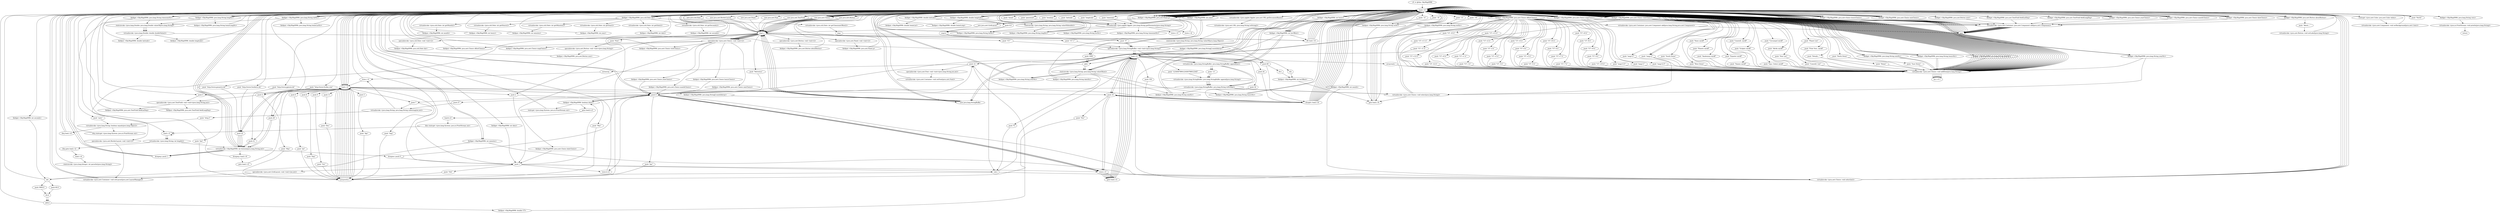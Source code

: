 digraph "" {
    "r0 := @this: SkyMap0996"
    "load.r r0"
    "r0 := @this: SkyMap0996"->"load.r r0";
    "new java.awt.Font"
    "load.r r0"->"new java.awt.Font";
    "dup1.r"
    "new java.awt.Font"->"dup1.r";
    "push \"Helvetica\""
    "dup1.r"->"push \"Helvetica\"";
    "push 0"
    "push \"Helvetica\""->"push 0";
    "push 12"
    "push 0"->"push 12";
    "specialinvoke <java.awt.Font: void <init>(java.lang.String,int,int)>"
    "push 12"->"specialinvoke <java.awt.Font: void <init>(java.lang.String,int,int)>";
    "virtualinvoke <java.awt.Container: void setFont(java.awt.Font)>"
    "specialinvoke <java.awt.Font: void <init>(java.lang.String,int,int)>"->"virtualinvoke <java.awt.Container: void setFont(java.awt.Font)>";
    "virtualinvoke <java.awt.Container: void setFont(java.awt.Font)>"->"load.r r0";
    "load.r r0"->"load.r r0";
    "push \"location\""
    "load.r r0"->"push \"location\"";
    "virtualinvoke <java.applet.Applet: java.lang.String getParameter(java.lang.String)>"
    "push \"location\""->"virtualinvoke <java.applet.Applet: java.lang.String getParameter(java.lang.String)>";
    "fieldput <SkyMap0996: java.lang.String locStr>"
    "virtualinvoke <java.applet.Applet: java.lang.String getParameter(java.lang.String)>"->"fieldput <SkyMap0996: java.lang.String locStr>";
    "fieldput <SkyMap0996: java.lang.String locStr>"->"load.r r0";
    "load.r r0"->"load.r r0";
    "push \"latitude\""
    "load.r r0"->"push \"latitude\"";
    "push \"latitude\""->"virtualinvoke <java.applet.Applet: java.lang.String getParameter(java.lang.String)>";
    "fieldput <SkyMap0996: java.lang.String latStr>"
    "virtualinvoke <java.applet.Applet: java.lang.String getParameter(java.lang.String)>"->"fieldput <SkyMap0996: java.lang.String latStr>";
    "fieldput <SkyMap0996: java.lang.String latStr>"->"load.r r0";
    "load.r r0"->"load.r r0";
    "fieldget <SkyMap0996: java.lang.String latStr>"
    "load.r r0"->"fieldget <SkyMap0996: java.lang.String latStr>";
    "fieldput <SkyMap0996: java.lang.String homeLatStr>"
    "fieldget <SkyMap0996: java.lang.String latStr>"->"fieldput <SkyMap0996: java.lang.String homeLatStr>";
    "fieldput <SkyMap0996: java.lang.String homeLatStr>"->"load.r r0";
    "load.r r0"->"load.r r0";
    "push \"longitude\""
    "load.r r0"->"push \"longitude\"";
    "push \"longitude\""->"virtualinvoke <java.applet.Applet: java.lang.String getParameter(java.lang.String)>";
    "fieldput <SkyMap0996: java.lang.String longStr>"
    "virtualinvoke <java.applet.Applet: java.lang.String getParameter(java.lang.String)>"->"fieldput <SkyMap0996: java.lang.String longStr>";
    "fieldput <SkyMap0996: java.lang.String longStr>"->"load.r r0";
    "load.r r0"->"load.r r0";
    "fieldget <SkyMap0996: java.lang.String longStr>"
    "load.r r0"->"fieldget <SkyMap0996: java.lang.String longStr>";
    "fieldput <SkyMap0996: java.lang.String homeLongStr>"
    "fieldget <SkyMap0996: java.lang.String longStr>"->"fieldput <SkyMap0996: java.lang.String homeLongStr>";
    "fieldput <SkyMap0996: java.lang.String homeLongStr>"->"load.r r0";
    "load.r r0"->"load.r r0";
    "push \"timezone\""
    "load.r r0"->"push \"timezone\"";
    "push \"timezone\""->"virtualinvoke <java.applet.Applet: java.lang.String getParameter(java.lang.String)>";
    "fieldput <SkyMap0996: java.lang.String timezoneStr>"
    "virtualinvoke <java.applet.Applet: java.lang.String getParameter(java.lang.String)>"->"fieldput <SkyMap0996: java.lang.String timezoneStr>";
    "fieldput <SkyMap0996: java.lang.String timezoneStr>"->"load.r r0";
    "load.r r0"->"load.r r0";
    "load.r r0"->"fieldget <SkyMap0996: java.lang.String latStr>";
    "staticinvoke <java.lang.Double: java.lang.Double valueOf(java.lang.String)>"
    "fieldget <SkyMap0996: java.lang.String latStr>"->"staticinvoke <java.lang.Double: java.lang.Double valueOf(java.lang.String)>";
    "virtualinvoke <java.lang.Double: double doubleValue()>"
    "staticinvoke <java.lang.Double: java.lang.Double valueOf(java.lang.String)>"->"virtualinvoke <java.lang.Double: double doubleValue()>";
    "fieldput <SkyMap0996: double latitude>"
    "virtualinvoke <java.lang.Double: double doubleValue()>"->"fieldput <SkyMap0996: double latitude>";
    "fieldput <SkyMap0996: double latitude>"->"load.r r0";
    "load.r r0"->"load.r r0";
    "fieldget <SkyMap0996: double latitude>"
    "load.r r0"->"fieldget <SkyMap0996: double latitude>";
    "fieldput <SkyMap0996: double homeLat>"
    "fieldget <SkyMap0996: double latitude>"->"fieldput <SkyMap0996: double homeLat>";
    "fieldput <SkyMap0996: double homeLat>"->"load.r r0";
    "load.r r0"->"fieldget <SkyMap0996: double latitude>";
    "push 0.0"
    "fieldget <SkyMap0996: double latitude>"->"push 0.0";
    "cmpl.d"
    "push 0.0"->"cmpl.d";
    "iflt load.r r0"
    "cmpl.d"->"iflt load.r r0";
    "iflt load.r r0"->"load.r r0";
    "push \" N\""
    "load.r r0"->"push \" N\"";
    "fieldput <SkyMap0996: java.lang.String nsStr>"
    "push \" N\""->"fieldput <SkyMap0996: java.lang.String nsStr>";
    "goto load.r r0"
    "fieldput <SkyMap0996: java.lang.String nsStr>"->"goto load.r r0";
    "goto load.r r0"->"load.r r0";
    "load.r r0"->"load.r r0";
    "load.r r0"->"fieldget <SkyMap0996: java.lang.String longStr>";
    "fieldget <SkyMap0996: java.lang.String longStr>"->"staticinvoke <java.lang.Double: java.lang.Double valueOf(java.lang.String)>";
    "staticinvoke <java.lang.Double: java.lang.Double valueOf(java.lang.String)>"->"virtualinvoke <java.lang.Double: double doubleValue()>";
    "fieldput <SkyMap0996: double longitude>"
    "virtualinvoke <java.lang.Double: double doubleValue()>"->"fieldput <SkyMap0996: double longitude>";
    "fieldput <SkyMap0996: double longitude>"->"load.r r0";
    "load.r r0"->"load.r r0";
    "fieldget <SkyMap0996: double longitude>"
    "load.r r0"->"fieldget <SkyMap0996: double longitude>";
    "fieldput <SkyMap0996: double homeLong>"
    "fieldget <SkyMap0996: double longitude>"->"fieldput <SkyMap0996: double homeLong>";
    "fieldput <SkyMap0996: double homeLong>"->"load.r r0";
    "load.r r0"->"fieldget <SkyMap0996: double longitude>";
    "fieldget <SkyMap0996: double longitude>"->"push 0.0";
    "push 0.0"->"cmpl.d";
    "cmpl.d"->"iflt load.r r0";
    "iflt load.r r0"->"load.r r0";
    "push \" E\""
    "load.r r0"->"push \" E\"";
    "fieldput <SkyMap0996: java.lang.String ewStr>"
    "push \" E\""->"fieldput <SkyMap0996: java.lang.String ewStr>";
    "fieldput <SkyMap0996: java.lang.String ewStr>"->"goto load.r r0";
    "goto load.r r0"->"load.r r0";
    "new java.util.Date"
    "load.r r0"->"new java.util.Date";
    "new java.util.Date"->"dup1.r";
    "specialinvoke <java.util.Date: void <init>()>"
    "dup1.r"->"specialinvoke <java.util.Date: void <init>()>";
    "fieldput <SkyMap0996: java.util.Date dat>"
    "specialinvoke <java.util.Date: void <init>()>"->"fieldput <SkyMap0996: java.util.Date dat>";
    "fieldput <SkyMap0996: java.util.Date dat>"->"load.r r0";
    "load.r r0"->"load.r r0";
    "fieldget <SkyMap0996: java.util.Date dat>"
    "load.r r0"->"fieldget <SkyMap0996: java.util.Date dat>";
    "virtualinvoke <java.util.Date: int getHours()>"
    "fieldget <SkyMap0996: java.util.Date dat>"->"virtualinvoke <java.util.Date: int getHours()>";
    "fieldput <SkyMap0996: int hours>"
    "virtualinvoke <java.util.Date: int getHours()>"->"fieldput <SkyMap0996: int hours>";
    "fieldput <SkyMap0996: int hours>"->"load.r r0";
    "load.r r0"->"load.r r0";
    "load.r r0"->"fieldget <SkyMap0996: java.util.Date dat>";
    "virtualinvoke <java.util.Date: int getMinutes()>"
    "fieldget <SkyMap0996: java.util.Date dat>"->"virtualinvoke <java.util.Date: int getMinutes()>";
    "fieldput <SkyMap0996: int minutes>"
    "virtualinvoke <java.util.Date: int getMinutes()>"->"fieldput <SkyMap0996: int minutes>";
    "fieldput <SkyMap0996: int minutes>"->"load.r r0";
    "load.r r0"->"load.r r0";
    "load.r r0"->"fieldget <SkyMap0996: java.util.Date dat>";
    "virtualinvoke <java.util.Date: int getDate()>"
    "fieldget <SkyMap0996: java.util.Date dat>"->"virtualinvoke <java.util.Date: int getDate()>";
    "fieldput <SkyMap0996: int date>"
    "virtualinvoke <java.util.Date: int getDate()>"->"fieldput <SkyMap0996: int date>";
    "fieldput <SkyMap0996: int date>"->"load.r r0";
    "load.r r0"->"load.r r0";
    "load.r r0"->"fieldget <SkyMap0996: java.util.Date dat>";
    "virtualinvoke <java.util.Date: int getMonth()>"
    "fieldget <SkyMap0996: java.util.Date dat>"->"virtualinvoke <java.util.Date: int getMonth()>";
    "fieldput <SkyMap0996: int month>"
    "virtualinvoke <java.util.Date: int getMonth()>"->"fieldput <SkyMap0996: int month>";
    "fieldput <SkyMap0996: int month>"->"load.r r0";
    "load.r r0"->"load.r r0";
    "load.r r0"->"fieldget <SkyMap0996: java.util.Date dat>";
    "virtualinvoke <java.util.Date: int getYear()>"
    "fieldget <SkyMap0996: java.util.Date dat>"->"virtualinvoke <java.util.Date: int getYear()>";
    "fieldput <SkyMap0996: int year>"
    "virtualinvoke <java.util.Date: int getYear()>"->"fieldput <SkyMap0996: int year>";
    "fieldput <SkyMap0996: int year>"->"load.r r0";
    "load.r r0"->"load.r r0";
    "load.r r0"->"fieldget <SkyMap0996: java.util.Date dat>";
    "virtualinvoke <java.util.Date: int getSeconds()>"
    "fieldget <SkyMap0996: java.util.Date dat>"->"virtualinvoke <java.util.Date: int getSeconds()>";
    "fieldput <SkyMap0996: int seconds>"
    "virtualinvoke <java.util.Date: int getSeconds()>"->"fieldput <SkyMap0996: int seconds>";
    "fieldput <SkyMap0996: int seconds>"->"load.r r0";
    "fieldget <SkyMap0996: java.lang.String timezoneStr>"
    "load.r r0"->"fieldget <SkyMap0996: java.lang.String timezoneStr>";
    "push \"auto\""
    "fieldget <SkyMap0996: java.lang.String timezoneStr>"->"push \"auto\"";
    "virtualinvoke <java.lang.String: boolean equals(java.lang.Object)>"
    "push \"auto\""->"virtualinvoke <java.lang.String: boolean equals(java.lang.Object)>";
    "ifeq load.r r0"
    "virtualinvoke <java.lang.String: boolean equals(java.lang.Object)>"->"ifeq load.r r0";
    "ifeq load.r r0"->"load.r r0";
    "load.r r0"->"load.r r0";
    "load.r r0"->"fieldget <SkyMap0996: java.util.Date dat>";
    "virtualinvoke <java.util.Date: int getTimezoneOffset()>"
    "fieldget <SkyMap0996: java.util.Date dat>"->"virtualinvoke <java.util.Date: int getTimezoneOffset()>";
    "neg.i"
    "virtualinvoke <java.util.Date: int getTimezoneOffset()>"->"neg.i";
    "push 60"
    "neg.i"->"push 60";
    "div.i"
    "push 60"->"div.i";
    "fieldput <SkyMap0996: int locOffset>"
    "div.i"->"fieldput <SkyMap0996: int locOffset>";
    "fieldput <SkyMap0996: int locOffset>"->"goto load.r r0";
    "goto load.r r0"->"load.r r0";
    "load.r r0"->"load.r r0";
    "fieldget <SkyMap0996: int hours>"
    "load.r r0"->"fieldget <SkyMap0996: int hours>";
    "fieldget <SkyMap0996: int hours>"->"load.r r0";
    "fieldget <SkyMap0996: int locOffset>"
    "load.r r0"->"fieldget <SkyMap0996: int locOffset>";
    "sub.i"
    "fieldget <SkyMap0996: int locOffset>"->"sub.i";
    "i2d"
    "sub.i"->"i2d";
    "i2d"->"load.r r0";
    "fieldget <SkyMap0996: int minutes>"
    "load.r r0"->"fieldget <SkyMap0996: int minutes>";
    "fieldget <SkyMap0996: int minutes>"->"i2d";
    "push 60.0"
    "i2d"->"push 60.0";
    "div.d"
    "push 60.0"->"div.d";
    "add.d"
    "div.d"->"add.d";
    "add.d"->"load.r r0";
    "fieldget <SkyMap0996: int seconds>"
    "load.r r0"->"fieldget <SkyMap0996: int seconds>";
    "fieldget <SkyMap0996: int seconds>"->"i2d";
    "push 3600.0"
    "i2d"->"push 3600.0";
    "push 3600.0"->"div.d";
    "div.d"->"add.d";
    "fieldput <SkyMap0996: double UT>"
    "add.d"->"fieldput <SkyMap0996: double UT>";
    "fieldput <SkyMap0996: double UT>"->"push 12";
    "newarray"
    "push 12"->"newarray";
    "store.r r2"
    "newarray"->"store.r r2";
    "load.r r2"
    "store.r r2"->"load.r r2";
    "load.r r2"->"push 0";
    "push \"Jan\""
    "push 0"->"push \"Jan\"";
    "arraywrite.r"
    "push \"Jan\""->"arraywrite.r";
    "arraywrite.r"->"load.r r2";
    "push 1"
    "load.r r2"->"push 1";
    "push \"Feb\""
    "push 1"->"push \"Feb\"";
    "push \"Feb\""->"arraywrite.r";
    "arraywrite.r"->"load.r r2";
    "push 2"
    "load.r r2"->"push 2";
    "push \"Mar\""
    "push 2"->"push \"Mar\"";
    "push \"Mar\""->"arraywrite.r";
    "arraywrite.r"->"load.r r2";
    "push 3"
    "load.r r2"->"push 3";
    "push \"Apr\""
    "push 3"->"push \"Apr\"";
    "push \"Apr\""->"arraywrite.r";
    "arraywrite.r"->"load.r r2";
    "push 4"
    "load.r r2"->"push 4";
    "push \"May\""
    "push 4"->"push \"May\"";
    "push \"May\""->"arraywrite.r";
    "arraywrite.r"->"load.r r2";
    "push 5"
    "load.r r2"->"push 5";
    "push \"Jun\""
    "push 5"->"push \"Jun\"";
    "push \"Jun\""->"arraywrite.r";
    "arraywrite.r"->"load.r r2";
    "push 6"
    "load.r r2"->"push 6";
    "push \"Jul\""
    "push 6"->"push \"Jul\"";
    "push \"Jul\""->"arraywrite.r";
    "arraywrite.r"->"load.r r2";
    "push 7"
    "load.r r2"->"push 7";
    "push \"Aug\""
    "push 7"->"push \"Aug\"";
    "push \"Aug\""->"arraywrite.r";
    "arraywrite.r"->"load.r r2";
    "push 8"
    "load.r r2"->"push 8";
    "push \"Sep\""
    "push 8"->"push \"Sep\"";
    "push \"Sep\""->"arraywrite.r";
    "arraywrite.r"->"load.r r2";
    "push 9"
    "load.r r2"->"push 9";
    "push \"Oct\""
    "push 9"->"push \"Oct\"";
    "push \"Oct\""->"arraywrite.r";
    "arraywrite.r"->"load.r r2";
    "push 10"
    "load.r r2"->"push 10";
    "push \"Nov\""
    "push 10"->"push \"Nov\"";
    "push \"Nov\""->"arraywrite.r";
    "arraywrite.r"->"load.r r2";
    "push 11"
    "load.r r2"->"push 11";
    "push \"Dec\""
    "push 11"->"push \"Dec\"";
    "push \"Dec\""->"arraywrite.r";
    "arraywrite.r"->"load.r r0";
    "load.r r0"->"load.r r2";
    "fieldput <SkyMap0996: java.lang.String[] monthArray>"
    "load.r r2"->"fieldput <SkyMap0996: java.lang.String[] monthArray>";
    "new java.lang.StringBuffer"
    "fieldput <SkyMap0996: java.lang.String[] monthArray>"->"new java.lang.StringBuffer";
    "new java.lang.StringBuffer"->"dup1.r";
    "dup1.r"->"load.r r0";
    "virtualinvoke <java.applet.Applet: java.net.URL getDocumentBase()>"
    "load.r r0"->"virtualinvoke <java.applet.Applet: java.net.URL getDocumentBase()>";
    "virtualinvoke <java.net.URL: java.lang.String toString()>"
    "virtualinvoke <java.applet.Applet: java.net.URL getDocumentBase()>"->"virtualinvoke <java.net.URL: java.lang.String toString()>";
    "staticinvoke <java.lang.String: java.lang.String valueOf(java.lang.Object)>"
    "virtualinvoke <java.net.URL: java.lang.String toString()>"->"staticinvoke <java.lang.String: java.lang.String valueOf(java.lang.Object)>";
    "specialinvoke <java.lang.StringBuffer: void <init>(java.lang.String)>"
    "staticinvoke <java.lang.String: java.lang.String valueOf(java.lang.Object)>"->"specialinvoke <java.lang.StringBuffer: void <init>(java.lang.String)>";
    "push \"1234567890123456789012345\""
    "specialinvoke <java.lang.StringBuffer: void <init>(java.lang.String)>"->"push \"1234567890123456789012345\"";
    "virtualinvoke <java.lang.StringBuffer: java.lang.StringBuffer append(java.lang.String)>"
    "push \"1234567890123456789012345\""->"virtualinvoke <java.lang.StringBuffer: java.lang.StringBuffer append(java.lang.String)>";
    "virtualinvoke <java.lang.StringBuffer: java.lang.String toString()>"
    "virtualinvoke <java.lang.StringBuffer: java.lang.StringBuffer append(java.lang.String)>"->"virtualinvoke <java.lang.StringBuffer: java.lang.String toString()>";
    "virtualinvoke <java.lang.StringBuffer: java.lang.String toString()>"->"push 0";
    "push 27"
    "push 0"->"push 27";
    "virtualinvoke <java.lang.String: java.lang.String substring(int,int)>"
    "push 27"->"virtualinvoke <java.lang.String: java.lang.String substring(int,int)>";
    "virtualinvoke <java.lang.String: java.lang.String substring(int,int)>"->"store.r r2";
    "store.r r2"->"load.r r0";
    "new java.awt.BorderLayout"
    "load.r r0"->"new java.awt.BorderLayout";
    "new java.awt.BorderLayout"->"dup1.r";
    "specialinvoke <java.awt.BorderLayout: void <init>()>"
    "dup1.r"->"specialinvoke <java.awt.BorderLayout: void <init>()>";
    "virtualinvoke <java.awt.Container: void setLayout(java.awt.LayoutManager)>"
    "specialinvoke <java.awt.BorderLayout: void <init>()>"->"virtualinvoke <java.awt.Container: void setLayout(java.awt.LayoutManager)>";
    "virtualinvoke <java.awt.Container: void setLayout(java.awt.LayoutManager)>"->"load.r r0";
    "staticget <java.awt.Color: java.awt.Color white>"
    "load.r r0"->"staticget <java.awt.Color: java.awt.Color white>";
    "virtualinvoke <java.awt.Component: void setBackground(java.awt.Color)>"
    "staticget <java.awt.Color: java.awt.Color white>"->"virtualinvoke <java.awt.Component: void setBackground(java.awt.Color)>";
    "virtualinvoke <java.awt.Component: void setBackground(java.awt.Color)>"->"load.r r0";
    "new java.awt.Panel"
    "load.r r0"->"new java.awt.Panel";
    "new java.awt.Panel"->"dup1.r";
    "specialinvoke <java.awt.Panel: void <init>()>"
    "dup1.r"->"specialinvoke <java.awt.Panel: void <init>()>";
    "fieldput <SkyMap0996: java.awt.Panel p>"
    "specialinvoke <java.awt.Panel: void <init>()>"->"fieldput <SkyMap0996: java.awt.Panel p>";
    "fieldput <SkyMap0996: java.awt.Panel p>"->"load.r r0";
    "fieldget <SkyMap0996: java.awt.Panel p>"
    "load.r r0"->"fieldget <SkyMap0996: java.awt.Panel p>";
    "new java.awt.GridLayout"
    "fieldget <SkyMap0996: java.awt.Panel p>"->"new java.awt.GridLayout";
    "new java.awt.GridLayout"->"dup1.r";
    "dup1.r"->"push 2";
    "push 2"->"push 1";
    "specialinvoke <java.awt.GridLayout: void <init>(int,int)>"
    "push 1"->"specialinvoke <java.awt.GridLayout: void <init>(int,int)>";
    "specialinvoke <java.awt.GridLayout: void <init>(int,int)>"->"virtualinvoke <java.awt.Container: void setLayout(java.awt.LayoutManager)>";
    "virtualinvoke <java.awt.Container: void setLayout(java.awt.LayoutManager)>"->"load.r r0";
    "load.r r0"->"load.r r0";
    "load.r r0"->"fieldget <SkyMap0996: double latitude>";
    "staticinvoke <java.lang.String: java.lang.String valueOf(double)>"
    "fieldget <SkyMap0996: double latitude>"->"staticinvoke <java.lang.String: java.lang.String valueOf(double)>";
    "staticinvoke <java.lang.String: java.lang.String valueOf(double)>"->"fieldput <SkyMap0996: java.lang.String latStr>";
    "fieldput <SkyMap0996: java.lang.String latStr>"->"load.r r0";
    "new java.awt.TextField"
    "load.r r0"->"new java.awt.TextField";
    "new java.awt.TextField"->"dup1.r";
    "dup1.r"->"load.r r0";
    "load.r r0"->"fieldget <SkyMap0996: java.lang.String latStr>";
    "fieldget <SkyMap0996: java.lang.String latStr>"->"push 4";
    "specialinvoke <java.awt.TextField: void <init>(java.lang.String,int)>"
    "push 4"->"specialinvoke <java.awt.TextField: void <init>(java.lang.String,int)>";
    "fieldput <SkyMap0996: java.awt.TextField fieldLatDeg>"
    "specialinvoke <java.awt.TextField: void <init>(java.lang.String,int)>"->"fieldput <SkyMap0996: java.awt.TextField fieldLatDeg>";
    "fieldput <SkyMap0996: java.awt.TextField fieldLatDeg>"->"load.r r0";
    "load.r r0"->"fieldget <SkyMap0996: java.awt.Panel p>";
    "fieldget <SkyMap0996: java.awt.Panel p>"->"load.r r0";
    "fieldget <SkyMap0996: java.awt.TextField fieldLatDeg>"
    "load.r r0"->"fieldget <SkyMap0996: java.awt.TextField fieldLatDeg>";
    "virtualinvoke <java.awt.Container: java.awt.Component add(java.awt.Component)>"
    "fieldget <SkyMap0996: java.awt.TextField fieldLatDeg>"->"virtualinvoke <java.awt.Container: java.awt.Component add(java.awt.Component)>";
    "pop"
    "virtualinvoke <java.awt.Container: java.awt.Component add(java.awt.Component)>"->"pop";
    "pop"->"load.r r0";
    "load.r r0"->"load.r r0";
    "load.r r0"->"fieldget <SkyMap0996: double longitude>";
    "fieldget <SkyMap0996: double longitude>"->"staticinvoke <java.lang.String: java.lang.String valueOf(double)>";
    "staticinvoke <java.lang.String: java.lang.String valueOf(double)>"->"fieldput <SkyMap0996: java.lang.String longStr>";
    "fieldput <SkyMap0996: java.lang.String longStr>"->"load.r r0";
    "load.r r0"->"new java.awt.TextField";
    "new java.awt.TextField"->"dup1.r";
    "dup1.r"->"load.r r0";
    "load.r r0"->"fieldget <SkyMap0996: java.lang.String longStr>";
    "fieldget <SkyMap0996: java.lang.String longStr>"->"push 5";
    "push 5"->"specialinvoke <java.awt.TextField: void <init>(java.lang.String,int)>";
    "fieldput <SkyMap0996: java.awt.TextField fieldLongDeg>"
    "specialinvoke <java.awt.TextField: void <init>(java.lang.String,int)>"->"fieldput <SkyMap0996: java.awt.TextField fieldLongDeg>";
    "fieldput <SkyMap0996: java.awt.TextField fieldLongDeg>"->"load.r r0";
    "load.r r0"->"fieldget <SkyMap0996: java.awt.Panel p>";
    "fieldget <SkyMap0996: java.awt.Panel p>"->"load.r r0";
    "fieldget <SkyMap0996: java.awt.TextField fieldLongDeg>"
    "load.r r0"->"fieldget <SkyMap0996: java.awt.TextField fieldLongDeg>";
    "fieldget <SkyMap0996: java.awt.TextField fieldLongDeg>"->"virtualinvoke <java.awt.Container: java.awt.Component add(java.awt.Component)>";
    "virtualinvoke <java.awt.Container: java.awt.Component add(java.awt.Component)>"->"pop";
    "pop"->"load.r r0";
    "new java.awt.Choice"
    "load.r r0"->"new java.awt.Choice";
    "new java.awt.Choice"->"dup1.r";
    "specialinvoke <java.awt.Choice: void <init>()>"
    "dup1.r"->"specialinvoke <java.awt.Choice: void <init>()>";
    "fieldput <SkyMap0996: java.awt.Choice offsetChoice>"
    "specialinvoke <java.awt.Choice: void <init>()>"->"fieldput <SkyMap0996: java.awt.Choice offsetChoice>";
    "fieldput <SkyMap0996: java.awt.Choice offsetChoice>"->"load.r r0";
    "fieldget <SkyMap0996: java.awt.Choice offsetChoice>"
    "load.r r0"->"fieldget <SkyMap0996: java.awt.Choice offsetChoice>";
    "push \"UT +0 h\""
    "fieldget <SkyMap0996: java.awt.Choice offsetChoice>"->"push \"UT +0 h\"";
    "virtualinvoke <java.awt.Choice: void addItem(java.lang.String)>"
    "push \"UT +0 h\""->"virtualinvoke <java.awt.Choice: void addItem(java.lang.String)>";
    "virtualinvoke <java.awt.Choice: void addItem(java.lang.String)>"->"load.r r0";
    "load.r r0"->"fieldget <SkyMap0996: java.awt.Choice offsetChoice>";
    "push \"UT +1 h\""
    "fieldget <SkyMap0996: java.awt.Choice offsetChoice>"->"push \"UT +1 h\"";
    "push \"UT +1 h\""->"virtualinvoke <java.awt.Choice: void addItem(java.lang.String)>";
    "virtualinvoke <java.awt.Choice: void addItem(java.lang.String)>"->"load.r r0";
    "load.r r0"->"fieldget <SkyMap0996: java.awt.Choice offsetChoice>";
    "push \"UT -1 h\""
    "fieldget <SkyMap0996: java.awt.Choice offsetChoice>"->"push \"UT -1 h\"";
    "push \"UT -1 h\""->"virtualinvoke <java.awt.Choice: void addItem(java.lang.String)>";
    "virtualinvoke <java.awt.Choice: void addItem(java.lang.String)>"->"load.r r0";
    "load.r r0"->"fieldget <SkyMap0996: java.awt.Choice offsetChoice>";
    "push \"UT +2 h\""
    "fieldget <SkyMap0996: java.awt.Choice offsetChoice>"->"push \"UT +2 h\"";
    "push \"UT +2 h\""->"virtualinvoke <java.awt.Choice: void addItem(java.lang.String)>";
    "virtualinvoke <java.awt.Choice: void addItem(java.lang.String)>"->"load.r r0";
    "load.r r0"->"fieldget <SkyMap0996: java.awt.Choice offsetChoice>";
    "push \"UT -2 h\""
    "fieldget <SkyMap0996: java.awt.Choice offsetChoice>"->"push \"UT -2 h\"";
    "push \"UT -2 h\""->"virtualinvoke <java.awt.Choice: void addItem(java.lang.String)>";
    "virtualinvoke <java.awt.Choice: void addItem(java.lang.String)>"->"load.r r0";
    "load.r r0"->"fieldget <SkyMap0996: java.awt.Choice offsetChoice>";
    "push \"UT +3 h\""
    "fieldget <SkyMap0996: java.awt.Choice offsetChoice>"->"push \"UT +3 h\"";
    "push \"UT +3 h\""->"virtualinvoke <java.awt.Choice: void addItem(java.lang.String)>";
    "virtualinvoke <java.awt.Choice: void addItem(java.lang.String)>"->"load.r r0";
    "load.r r0"->"fieldget <SkyMap0996: java.awt.Choice offsetChoice>";
    "push \"UT -3 h\""
    "fieldget <SkyMap0996: java.awt.Choice offsetChoice>"->"push \"UT -3 h\"";
    "push \"UT -3 h\""->"virtualinvoke <java.awt.Choice: void addItem(java.lang.String)>";
    "virtualinvoke <java.awt.Choice: void addItem(java.lang.String)>"->"load.r r0";
    "load.r r0"->"fieldget <SkyMap0996: java.awt.Choice offsetChoice>";
    "push \"UT +4 h\""
    "fieldget <SkyMap0996: java.awt.Choice offsetChoice>"->"push \"UT +4 h\"";
    "push \"UT +4 h\""->"virtualinvoke <java.awt.Choice: void addItem(java.lang.String)>";
    "virtualinvoke <java.awt.Choice: void addItem(java.lang.String)>"->"load.r r0";
    "load.r r0"->"fieldget <SkyMap0996: java.awt.Choice offsetChoice>";
    "push \"UT -4 h\""
    "fieldget <SkyMap0996: java.awt.Choice offsetChoice>"->"push \"UT -4 h\"";
    "push \"UT -4 h\""->"virtualinvoke <java.awt.Choice: void addItem(java.lang.String)>";
    "virtualinvoke <java.awt.Choice: void addItem(java.lang.String)>"->"load.r r0";
    "load.r r0"->"fieldget <SkyMap0996: java.awt.Choice offsetChoice>";
    "push \"UT +5 h\""
    "fieldget <SkyMap0996: java.awt.Choice offsetChoice>"->"push \"UT +5 h\"";
    "push \"UT +5 h\""->"virtualinvoke <java.awt.Choice: void addItem(java.lang.String)>";
    "virtualinvoke <java.awt.Choice: void addItem(java.lang.String)>"->"load.r r0";
    "load.r r0"->"fieldget <SkyMap0996: java.awt.Choice offsetChoice>";
    "push \"UT -5 h\""
    "fieldget <SkyMap0996: java.awt.Choice offsetChoice>"->"push \"UT -5 h\"";
    "push \"UT -5 h\""->"virtualinvoke <java.awt.Choice: void addItem(java.lang.String)>";
    "virtualinvoke <java.awt.Choice: void addItem(java.lang.String)>"->"load.r r0";
    "load.r r0"->"fieldget <SkyMap0996: java.awt.Choice offsetChoice>";
    "push \"UT +6 h\""
    "fieldget <SkyMap0996: java.awt.Choice offsetChoice>"->"push \"UT +6 h\"";
    "push \"UT +6 h\""->"virtualinvoke <java.awt.Choice: void addItem(java.lang.String)>";
    "virtualinvoke <java.awt.Choice: void addItem(java.lang.String)>"->"load.r r0";
    "load.r r0"->"fieldget <SkyMap0996: java.awt.Choice offsetChoice>";
    "push \"UT -6 h\""
    "fieldget <SkyMap0996: java.awt.Choice offsetChoice>"->"push \"UT -6 h\"";
    "push \"UT -6 h\""->"virtualinvoke <java.awt.Choice: void addItem(java.lang.String)>";
    "virtualinvoke <java.awt.Choice: void addItem(java.lang.String)>"->"load.r r0";
    "load.r r0"->"fieldget <SkyMap0996: java.awt.Choice offsetChoice>";
    "push \"UT +7 h\""
    "fieldget <SkyMap0996: java.awt.Choice offsetChoice>"->"push \"UT +7 h\"";
    "push \"UT +7 h\""->"virtualinvoke <java.awt.Choice: void addItem(java.lang.String)>";
    "virtualinvoke <java.awt.Choice: void addItem(java.lang.String)>"->"load.r r0";
    "load.r r0"->"fieldget <SkyMap0996: java.awt.Choice offsetChoice>";
    "push \"UT -7 h\""
    "fieldget <SkyMap0996: java.awt.Choice offsetChoice>"->"push \"UT -7 h\"";
    "push \"UT -7 h\""->"virtualinvoke <java.awt.Choice: void addItem(java.lang.String)>";
    "virtualinvoke <java.awt.Choice: void addItem(java.lang.String)>"->"load.r r0";
    "load.r r0"->"fieldget <SkyMap0996: java.awt.Choice offsetChoice>";
    "push \"UT +8 h\""
    "fieldget <SkyMap0996: java.awt.Choice offsetChoice>"->"push \"UT +8 h\"";
    "push \"UT +8 h\""->"virtualinvoke <java.awt.Choice: void addItem(java.lang.String)>";
    "virtualinvoke <java.awt.Choice: void addItem(java.lang.String)>"->"load.r r0";
    "load.r r0"->"fieldget <SkyMap0996: java.awt.Choice offsetChoice>";
    "push \"UT -8 h\""
    "fieldget <SkyMap0996: java.awt.Choice offsetChoice>"->"push \"UT -8 h\"";
    "push \"UT -8 h\""->"virtualinvoke <java.awt.Choice: void addItem(java.lang.String)>";
    "virtualinvoke <java.awt.Choice: void addItem(java.lang.String)>"->"load.r r0";
    "load.r r0"->"fieldget <SkyMap0996: java.awt.Choice offsetChoice>";
    "push \"UT +9 h\""
    "fieldget <SkyMap0996: java.awt.Choice offsetChoice>"->"push \"UT +9 h\"";
    "push \"UT +9 h\""->"virtualinvoke <java.awt.Choice: void addItem(java.lang.String)>";
    "virtualinvoke <java.awt.Choice: void addItem(java.lang.String)>"->"load.r r0";
    "load.r r0"->"fieldget <SkyMap0996: java.awt.Choice offsetChoice>";
    "push \"UT -9 h\""
    "fieldget <SkyMap0996: java.awt.Choice offsetChoice>"->"push \"UT -9 h\"";
    "push \"UT -9 h\""->"virtualinvoke <java.awt.Choice: void addItem(java.lang.String)>";
    "virtualinvoke <java.awt.Choice: void addItem(java.lang.String)>"->"load.r r0";
    "load.r r0"->"fieldget <SkyMap0996: java.awt.Choice offsetChoice>";
    "push \"UT +10 h\""
    "fieldget <SkyMap0996: java.awt.Choice offsetChoice>"->"push \"UT +10 h\"";
    "push \"UT +10 h\""->"virtualinvoke <java.awt.Choice: void addItem(java.lang.String)>";
    "virtualinvoke <java.awt.Choice: void addItem(java.lang.String)>"->"load.r r0";
    "load.r r0"->"fieldget <SkyMap0996: java.awt.Choice offsetChoice>";
    "push \"UT -10 h\""
    "fieldget <SkyMap0996: java.awt.Choice offsetChoice>"->"push \"UT -10 h\"";
    "push \"UT -10 h\""->"virtualinvoke <java.awt.Choice: void addItem(java.lang.String)>";
    "virtualinvoke <java.awt.Choice: void addItem(java.lang.String)>"->"load.r r0";
    "load.r r0"->"fieldget <SkyMap0996: java.awt.Choice offsetChoice>";
    "push \"UT +11 h\""
    "fieldget <SkyMap0996: java.awt.Choice offsetChoice>"->"push \"UT +11 h\"";
    "push \"UT +11 h\""->"virtualinvoke <java.awt.Choice: void addItem(java.lang.String)>";
    "virtualinvoke <java.awt.Choice: void addItem(java.lang.String)>"->"load.r r0";
    "load.r r0"->"fieldget <SkyMap0996: java.awt.Choice offsetChoice>";
    "push \"UT -11 h\""
    "fieldget <SkyMap0996: java.awt.Choice offsetChoice>"->"push \"UT -11 h\"";
    "push \"UT -11 h\""->"virtualinvoke <java.awt.Choice: void addItem(java.lang.String)>";
    "virtualinvoke <java.awt.Choice: void addItem(java.lang.String)>"->"load.r r0";
    "load.r r0"->"fieldget <SkyMap0996: java.awt.Choice offsetChoice>";
    "push \"UT +12 h\""
    "fieldget <SkyMap0996: java.awt.Choice offsetChoice>"->"push \"UT +12 h\"";
    "push \"UT +12 h\""->"virtualinvoke <java.awt.Choice: void addItem(java.lang.String)>";
    "virtualinvoke <java.awt.Choice: void addItem(java.lang.String)>"->"load.r r0";
    "load.r r0"->"fieldget <SkyMap0996: java.awt.Choice offsetChoice>";
    "push \"UT -12 h\""
    "fieldget <SkyMap0996: java.awt.Choice offsetChoice>"->"push \"UT -12 h\"";
    "push \"UT -12 h\""->"virtualinvoke <java.awt.Choice: void addItem(java.lang.String)>";
    "virtualinvoke <java.awt.Choice: void addItem(java.lang.String)>"->"load.r r0";
    "load.r r0"->"fieldget <SkyMap0996: java.awt.Choice offsetChoice>";
    "push \"UT +13 h\""
    "fieldget <SkyMap0996: java.awt.Choice offsetChoice>"->"push \"UT +13 h\"";
    "push \"UT +13 h\""->"virtualinvoke <java.awt.Choice: void addItem(java.lang.String)>";
    "virtualinvoke <java.awt.Choice: void addItem(java.lang.String)>"->"load.r r0";
    "load.r r0"->"fieldget <SkyMap0996: int locOffset>";
    "fieldget <SkyMap0996: int locOffset>"->"iflt load.r r0";
    "iflt load.r r0"->"load.r r0";
    "load.r r0"->"fieldget <SkyMap0996: java.awt.Choice offsetChoice>";
    "fieldget <SkyMap0996: java.awt.Choice offsetChoice>"->"new java.lang.StringBuffer";
    "new java.lang.StringBuffer"->"dup1.r";
    "push \"UT +\""
    "dup1.r"->"push \"UT +\"";
    "push \"UT +\""->"specialinvoke <java.lang.StringBuffer: void <init>(java.lang.String)>";
    "specialinvoke <java.lang.StringBuffer: void <init>(java.lang.String)>"->"load.r r0";
    "load.r r0"->"fieldget <SkyMap0996: int locOffset>";
    "virtualinvoke <java.lang.StringBuffer: java.lang.StringBuffer append(int)>"
    "fieldget <SkyMap0996: int locOffset>"->"virtualinvoke <java.lang.StringBuffer: java.lang.StringBuffer append(int)>";
    "push \" h\""
    "virtualinvoke <java.lang.StringBuffer: java.lang.StringBuffer append(int)>"->"push \" h\"";
    "push \" h\""->"virtualinvoke <java.lang.StringBuffer: java.lang.StringBuffer append(java.lang.String)>";
    "virtualinvoke <java.lang.StringBuffer: java.lang.StringBuffer append(java.lang.String)>"->"virtualinvoke <java.lang.StringBuffer: java.lang.String toString()>";
    "virtualinvoke <java.awt.Choice: void select(java.lang.String)>"
    "virtualinvoke <java.lang.StringBuffer: java.lang.String toString()>"->"virtualinvoke <java.awt.Choice: void select(java.lang.String)>";
    "virtualinvoke <java.awt.Choice: void select(java.lang.String)>"->"goto load.r r0";
    "goto load.r r0"->"load.r r0";
    "load.r r0"->"fieldget <SkyMap0996: java.awt.Panel p>";
    "fieldget <SkyMap0996: java.awt.Panel p>"->"load.r r0";
    "load.r r0"->"fieldget <SkyMap0996: java.awt.Choice offsetChoice>";
    "fieldget <SkyMap0996: java.awt.Choice offsetChoice>"->"virtualinvoke <java.awt.Container: java.awt.Component add(java.awt.Component)>";
    "virtualinvoke <java.awt.Container: java.awt.Component add(java.awt.Component)>"->"pop";
    "pop"->"load.r r0";
    "load.r r0"->"new java.awt.Choice";
    "new java.awt.Choice"->"dup1.r";
    "dup1.r"->"specialinvoke <java.awt.Choice: void <init>()>";
    "fieldput <SkyMap0996: java.awt.Choice yearChoice>"
    "specialinvoke <java.awt.Choice: void <init>()>"->"fieldput <SkyMap0996: java.awt.Choice yearChoice>";
    "fieldput <SkyMap0996: java.awt.Choice yearChoice>"->"push 0";
    "store.i r3"
    "push 0"->"store.i r3";
    "goto load.i r3"
    "store.i r3"->"goto load.i r3";
    "load.i r3"
    "goto load.i r3"->"load.i r3";
    "push 150"
    "load.i r3"->"push 150";
    "ifcmplt.i load.r r0"
    "push 150"->"ifcmplt.i load.r r0";
    "ifcmplt.i load.r r0"->"load.r r0";
    "load.r r0"->"load.r r0";
    "fieldget <SkyMap0996: int year>"
    "load.r r0"->"fieldget <SkyMap0996: int year>";
    "push 1900"
    "fieldget <SkyMap0996: int year>"->"push 1900";
    "add.i"
    "push 1900"->"add.i";
    "staticinvoke <java.lang.String: java.lang.String valueOf(int)>"
    "add.i"->"staticinvoke <java.lang.String: java.lang.String valueOf(int)>";
    "fieldput <SkyMap0996: java.lang.String yearStr>"
    "staticinvoke <java.lang.String: java.lang.String valueOf(int)>"->"fieldput <SkyMap0996: java.lang.String yearStr>";
    "fieldput <SkyMap0996: java.lang.String yearStr>"->"load.r r0";
    "fieldget <SkyMap0996: java.awt.Choice yearChoice>"
    "load.r r0"->"fieldget <SkyMap0996: java.awt.Choice yearChoice>";
    "fieldget <SkyMap0996: java.awt.Choice yearChoice>"->"load.r r0";
    "fieldget <SkyMap0996: java.lang.String yearStr>"
    "load.r r0"->"fieldget <SkyMap0996: java.lang.String yearStr>";
    "fieldget <SkyMap0996: java.lang.String yearStr>"->"virtualinvoke <java.awt.Choice: void select(java.lang.String)>";
    "virtualinvoke <java.awt.Choice: void select(java.lang.String)>"->"load.r r0";
    "load.r r0"->"fieldget <SkyMap0996: java.awt.Panel p>";
    "fieldget <SkyMap0996: java.awt.Panel p>"->"load.r r0";
    "load.r r0"->"fieldget <SkyMap0996: java.awt.Choice yearChoice>";
    "fieldget <SkyMap0996: java.awt.Choice yearChoice>"->"virtualinvoke <java.awt.Container: java.awt.Component add(java.awt.Component)>";
    "virtualinvoke <java.awt.Container: java.awt.Component add(java.awt.Component)>"->"pop";
    "pop"->"load.r r0";
    "load.r r0"->"new java.awt.Choice";
    "new java.awt.Choice"->"dup1.r";
    "dup1.r"->"specialinvoke <java.awt.Choice: void <init>()>";
    "fieldput <SkyMap0996: java.awt.Choice monthChoice>"
    "specialinvoke <java.awt.Choice: void <init>()>"->"fieldput <SkyMap0996: java.awt.Choice monthChoice>";
    "fieldput <SkyMap0996: java.awt.Choice monthChoice>"->"push 0";
    "push 0"->"store.i r3";
    "store.i r3"->"goto load.i r3";
    "goto load.i r3"->"load.i r3";
    "load.i r3"->"push 12";
    "push 12"->"ifcmplt.i load.r r0";
    "ifcmplt.i load.r r0"->"load.r r0";
    "fieldget <SkyMap0996: java.awt.Choice monthChoice>"
    "load.r r0"->"fieldget <SkyMap0996: java.awt.Choice monthChoice>";
    "fieldget <SkyMap0996: java.awt.Choice monthChoice>"->"load.r r0";
    "fieldget <SkyMap0996: int month>"
    "load.r r0"->"fieldget <SkyMap0996: int month>";
    "virtualinvoke <java.awt.Choice: void select(int)>"
    "fieldget <SkyMap0996: int month>"->"virtualinvoke <java.awt.Choice: void select(int)>";
    "virtualinvoke <java.awt.Choice: void select(int)>"->"load.r r0";
    "load.r r0"->"fieldget <SkyMap0996: java.awt.Panel p>";
    "fieldget <SkyMap0996: java.awt.Panel p>"->"load.r r0";
    "load.r r0"->"fieldget <SkyMap0996: java.awt.Choice monthChoice>";
    "fieldget <SkyMap0996: java.awt.Choice monthChoice>"->"virtualinvoke <java.awt.Container: java.awt.Component add(java.awt.Component)>";
    "virtualinvoke <java.awt.Container: java.awt.Component add(java.awt.Component)>"->"pop";
    "pop"->"load.r r0";
    "load.r r0"->"new java.awt.Choice";
    "new java.awt.Choice"->"dup1.r";
    "dup1.r"->"specialinvoke <java.awt.Choice: void <init>()>";
    "fieldput <SkyMap0996: java.awt.Choice dateChoice>"
    "specialinvoke <java.awt.Choice: void <init>()>"->"fieldput <SkyMap0996: java.awt.Choice dateChoice>";
    "fieldput <SkyMap0996: java.awt.Choice dateChoice>"->"push 1";
    "push 1"->"store.i r3";
    "store.i r3"->"goto load.i r3";
    "goto load.i r3"->"load.i r3";
    "push 32"
    "load.i r3"->"push 32";
    "push 32"->"ifcmplt.i load.r r0";
    "ifcmplt.i load.r r0"->"load.r r0";
    "fieldget <SkyMap0996: java.awt.Choice dateChoice>"
    "load.r r0"->"fieldget <SkyMap0996: java.awt.Choice dateChoice>";
    "fieldget <SkyMap0996: java.awt.Choice dateChoice>"->"load.r r0";
    "fieldget <SkyMap0996: int date>"
    "load.r r0"->"fieldget <SkyMap0996: int date>";
    "fieldget <SkyMap0996: int date>"->"push 1";
    "push 1"->"sub.i";
    "sub.i"->"virtualinvoke <java.awt.Choice: void select(int)>";
    "virtualinvoke <java.awt.Choice: void select(int)>"->"load.r r0";
    "load.r r0"->"fieldget <SkyMap0996: java.awt.Panel p>";
    "fieldget <SkyMap0996: java.awt.Panel p>"->"load.r r0";
    "load.r r0"->"fieldget <SkyMap0996: java.awt.Choice dateChoice>";
    "fieldget <SkyMap0996: java.awt.Choice dateChoice>"->"virtualinvoke <java.awt.Container: java.awt.Component add(java.awt.Component)>";
    "virtualinvoke <java.awt.Container: java.awt.Component add(java.awt.Component)>"->"pop";
    "pop"->"load.r r0";
    "load.r r0"->"new java.awt.Choice";
    "new java.awt.Choice"->"dup1.r";
    "dup1.r"->"specialinvoke <java.awt.Choice: void <init>()>";
    "fieldput <SkyMap0996: java.awt.Choice hoursChoice>"
    "specialinvoke <java.awt.Choice: void <init>()>"->"fieldput <SkyMap0996: java.awt.Choice hoursChoice>";
    "fieldput <SkyMap0996: java.awt.Choice hoursChoice>"->"push 0";
    "push 0"->"store.i r3";
    "store.i r3"->"goto load.i r3";
    "goto load.i r3"->"load.i r3";
    "load.i r3"->"push 10";
    "push 10"->"ifcmplt.i load.r r0";
    "ifcmplt.i load.r r0"->"push 10";
    "push 10"->"store.i r3";
    "store.i r3"->"goto load.i r3";
    "goto load.i r3"->"load.i r3";
    "push 24"
    "load.i r3"->"push 24";
    "push 24"->"ifcmplt.i load.r r0";
    "ifcmplt.i load.r r0"->"load.r r0";
    "fieldget <SkyMap0996: java.awt.Choice hoursChoice>"
    "load.r r0"->"fieldget <SkyMap0996: java.awt.Choice hoursChoice>";
    "fieldget <SkyMap0996: java.awt.Choice hoursChoice>"->"load.r r0";
    "load.r r0"->"fieldget <SkyMap0996: int hours>";
    "fieldget <SkyMap0996: int hours>"->"virtualinvoke <java.awt.Choice: void select(int)>";
    "virtualinvoke <java.awt.Choice: void select(int)>"->"load.r r0";
    "load.r r0"->"fieldget <SkyMap0996: java.awt.Panel p>";
    "fieldget <SkyMap0996: java.awt.Panel p>"->"load.r r0";
    "load.r r0"->"fieldget <SkyMap0996: java.awt.Choice hoursChoice>";
    "fieldget <SkyMap0996: java.awt.Choice hoursChoice>"->"virtualinvoke <java.awt.Container: java.awt.Component add(java.awt.Component)>";
    "virtualinvoke <java.awt.Container: java.awt.Component add(java.awt.Component)>"->"pop";
    "pop"->"load.r r0";
    "load.r r0"->"new java.awt.Choice";
    "new java.awt.Choice"->"dup1.r";
    "dup1.r"->"specialinvoke <java.awt.Choice: void <init>()>";
    "fieldput <SkyMap0996: java.awt.Choice minChoice>"
    "specialinvoke <java.awt.Choice: void <init>()>"->"fieldput <SkyMap0996: java.awt.Choice minChoice>";
    "fieldput <SkyMap0996: java.awt.Choice minChoice>"->"push 0";
    "push 0"->"store.i r3";
    "store.i r3"->"goto load.i r3";
    "goto load.i r3"->"load.i r3";
    "load.i r3"->"push 10";
    "push 10"->"ifcmplt.i load.r r0";
    "ifcmplt.i load.r r0"->"push 10";
    "push 10"->"store.i r3";
    "store.i r3"->"goto load.i r3";
    "goto load.i r3"->"load.i r3";
    "load.i r3"->"push 60";
    "push 60"->"ifcmplt.i load.r r0";
    "ifcmplt.i load.r r0"->"load.r r0";
    "fieldget <SkyMap0996: java.awt.Choice minChoice>"
    "load.r r0"->"fieldget <SkyMap0996: java.awt.Choice minChoice>";
    "fieldget <SkyMap0996: java.awt.Choice minChoice>"->"load.r r0";
    "load.r r0"->"fieldget <SkyMap0996: int minutes>";
    "fieldget <SkyMap0996: int minutes>"->"virtualinvoke <java.awt.Choice: void select(int)>";
    "virtualinvoke <java.awt.Choice: void select(int)>"->"load.r r0";
    "load.r r0"->"fieldget <SkyMap0996: java.awt.Panel p>";
    "fieldget <SkyMap0996: java.awt.Panel p>"->"load.r r0";
    "load.r r0"->"fieldget <SkyMap0996: java.awt.Choice minChoice>";
    "fieldget <SkyMap0996: java.awt.Choice minChoice>"->"virtualinvoke <java.awt.Container: java.awt.Component add(java.awt.Component)>";
    "virtualinvoke <java.awt.Container: java.awt.Component add(java.awt.Component)>"->"pop";
    "pop"->"load.r r0";
    "new java.awt.Button"
    "load.r r0"->"new java.awt.Button";
    "new java.awt.Button"->"dup1.r";
    "push \"Now\""
    "dup1.r"->"push \"Now\"";
    "specialinvoke <java.awt.Button: void <init>(java.lang.String)>"
    "push \"Now\""->"specialinvoke <java.awt.Button: void <init>(java.lang.String)>";
    "fieldput <SkyMap0996: java.awt.Button now>"
    "specialinvoke <java.awt.Button: void <init>(java.lang.String)>"->"fieldput <SkyMap0996: java.awt.Button now>";
    "fieldput <SkyMap0996: java.awt.Button now>"->"load.r r0";
    "load.r r0"->"fieldget <SkyMap0996: java.awt.Panel p>";
    "fieldget <SkyMap0996: java.awt.Panel p>"->"load.r r0";
    "fieldget <SkyMap0996: java.awt.Button now>"
    "load.r r0"->"fieldget <SkyMap0996: java.awt.Button now>";
    "fieldget <SkyMap0996: java.awt.Button now>"->"virtualinvoke <java.awt.Container: java.awt.Component add(java.awt.Component)>";
    "virtualinvoke <java.awt.Container: java.awt.Component add(java.awt.Component)>"->"pop";
    "pop"->"load.r r0";
    "load.r r0"->"new java.awt.Choice";
    "new java.awt.Choice"->"dup1.r";
    "dup1.r"->"specialinvoke <java.awt.Choice: void <init>()>";
    "fieldput <SkyMap0996: java.awt.Choice magChoice>"
    "specialinvoke <java.awt.Choice: void <init>()>"->"fieldput <SkyMap0996: java.awt.Choice magChoice>";
    "fieldput <SkyMap0996: java.awt.Choice magChoice>"->"load.r r0";
    "fieldget <SkyMap0996: java.awt.Choice magChoice>"
    "load.r r0"->"fieldget <SkyMap0996: java.awt.Choice magChoice>";
    "push \"mag<1\""
    "fieldget <SkyMap0996: java.awt.Choice magChoice>"->"push \"mag<1\"";
    "push \"mag<1\""->"virtualinvoke <java.awt.Choice: void addItem(java.lang.String)>";
    "virtualinvoke <java.awt.Choice: void addItem(java.lang.String)>"->"load.r r0";
    "load.r r0"->"fieldget <SkyMap0996: java.awt.Choice magChoice>";
    "push \"mag<2\""
    "fieldget <SkyMap0996: java.awt.Choice magChoice>"->"push \"mag<2\"";
    "push \"mag<2\""->"virtualinvoke <java.awt.Choice: void addItem(java.lang.String)>";
    "virtualinvoke <java.awt.Choice: void addItem(java.lang.String)>"->"load.r r0";
    "load.r r0"->"fieldget <SkyMap0996: java.awt.Choice magChoice>";
    "push \"mag<2.5\""
    "fieldget <SkyMap0996: java.awt.Choice magChoice>"->"push \"mag<2.5\"";
    "push \"mag<2.5\""->"virtualinvoke <java.awt.Choice: void addItem(java.lang.String)>";
    "virtualinvoke <java.awt.Choice: void addItem(java.lang.String)>"->"load.r r0";
    "load.r r0"->"fieldget <SkyMap0996: java.awt.Choice magChoice>";
    "push \"mag<3\""
    "fieldget <SkyMap0996: java.awt.Choice magChoice>"->"push \"mag<3\"";
    "push \"mag<3\""->"virtualinvoke <java.awt.Choice: void addItem(java.lang.String)>";
    "virtualinvoke <java.awt.Choice: void addItem(java.lang.String)>"->"load.r r0";
    "load.r r0"->"fieldget <SkyMap0996: java.awt.Choice magChoice>";
    "push \"mag<3.5\""
    "fieldget <SkyMap0996: java.awt.Choice magChoice>"->"push \"mag<3.5\"";
    "push \"mag<3.5\""->"virtualinvoke <java.awt.Choice: void addItem(java.lang.String)>";
    "virtualinvoke <java.awt.Choice: void addItem(java.lang.String)>"->"load.r r0";
    "load.r r0"->"fieldget <SkyMap0996: java.awt.Choice magChoice>";
    "fieldget <SkyMap0996: java.awt.Choice magChoice>"->"push \"mag<2\"";
    "push \"mag<2\""->"virtualinvoke <java.awt.Choice: void select(java.lang.String)>";
    "virtualinvoke <java.awt.Choice: void select(java.lang.String)>"->"load.r r0";
    "load.r r0"->"fieldget <SkyMap0996: java.awt.Panel p>";
    "fieldget <SkyMap0996: java.awt.Panel p>"->"load.r r0";
    "load.r r0"->"fieldget <SkyMap0996: java.awt.Choice magChoice>";
    "fieldget <SkyMap0996: java.awt.Choice magChoice>"->"virtualinvoke <java.awt.Container: java.awt.Component add(java.awt.Component)>";
    "virtualinvoke <java.awt.Container: java.awt.Component add(java.awt.Component)>"->"pop";
    "pop"->"load.r r0";
    "load.r r0"->"new java.awt.Choice";
    "new java.awt.Choice"->"dup1.r";
    "dup1.r"->"specialinvoke <java.awt.Choice: void <init>()>";
    "fieldput <SkyMap0996: java.awt.Choice viewChoice>"
    "specialinvoke <java.awt.Choice: void <init>()>"->"fieldput <SkyMap0996: java.awt.Choice viewChoice>";
    "fieldput <SkyMap0996: java.awt.Choice viewChoice>"->"load.r r0";
    "fieldget <SkyMap0996: java.awt.Choice viewChoice>"
    "load.r r0"->"fieldget <SkyMap0996: java.awt.Choice viewChoice>";
    "push \"Details...\""
    "fieldget <SkyMap0996: java.awt.Choice viewChoice>"->"push \"Details...\"";
    "push \"Details...\""->"virtualinvoke <java.awt.Choice: void addItem(java.lang.String)>";
    "virtualinvoke <java.awt.Choice: void addItem(java.lang.String)>"->"load.r r0";
    "load.r r0"->"fieldget <SkyMap0996: java.awt.Choice viewChoice>";
    "push \"Home\""
    "fieldget <SkyMap0996: java.awt.Choice viewChoice>"->"push \"Home\"";
    "push \"Home\""->"virtualinvoke <java.awt.Choice: void addItem(java.lang.String)>";
    "virtualinvoke <java.awt.Choice: void addItem(java.lang.String)>"->"load.r r0";
    "load.r r0"->"fieldget <SkyMap0996: java.awt.Choice viewChoice>";
    "push \"North Down\""
    "fieldget <SkyMap0996: java.awt.Choice viewChoice>"->"push \"North Down\"";
    "push \"North Down\""->"virtualinvoke <java.awt.Choice: void addItem(java.lang.String)>";
    "virtualinvoke <java.awt.Choice: void addItem(java.lang.String)>"->"load.r r0";
    "load.r r0"->"fieldget <SkyMap0996: java.awt.Choice viewChoice>";
    "push \"East Down\""
    "fieldget <SkyMap0996: java.awt.Choice viewChoice>"->"push \"East Down\"";
    "push \"East Down\""->"virtualinvoke <java.awt.Choice: void addItem(java.lang.String)>";
    "virtualinvoke <java.awt.Choice: void addItem(java.lang.String)>"->"load.r r0";
    "load.r r0"->"fieldget <SkyMap0996: java.awt.Choice viewChoice>";
    "push \"South Down\""
    "fieldget <SkyMap0996: java.awt.Choice viewChoice>"->"push \"South Down\"";
    "push \"South Down\""->"virtualinvoke <java.awt.Choice: void addItem(java.lang.String)>";
    "virtualinvoke <java.awt.Choice: void addItem(java.lang.String)>"->"load.r r0";
    "load.r r0"->"fieldget <SkyMap0996: java.awt.Choice viewChoice>";
    "push \"West Down\""
    "fieldget <SkyMap0996: java.awt.Choice viewChoice>"->"push \"West Down\"";
    "push \"West Down\""->"virtualinvoke <java.awt.Choice: void addItem(java.lang.String)>";
    "virtualinvoke <java.awt.Choice: void addItem(java.lang.String)>"->"load.r r0";
    "load.r r0"->"fieldget <SkyMap0996: java.awt.Choice viewChoice>";
    "push \"Stars on/off\""
    "fieldget <SkyMap0996: java.awt.Choice viewChoice>"->"push \"Stars on/off\"";
    "push \"Stars on/off\""->"virtualinvoke <java.awt.Choice: void addItem(java.lang.String)>";
    "virtualinvoke <java.awt.Choice: void addItem(java.lang.String)>"->"load.r r0";
    "load.r r0"->"fieldget <SkyMap0996: java.awt.Choice viewChoice>";
    "push \"Planets on/off\""
    "fieldget <SkyMap0996: java.awt.Choice viewChoice>"->"push \"Planets on/off\"";
    "push \"Planets on/off\""->"virtualinvoke <java.awt.Choice: void addItem(java.lang.String)>";
    "virtualinvoke <java.awt.Choice: void addItem(java.lang.String)>"->"load.r r0";
    "load.r r0"->"fieldget <SkyMap0996: java.awt.Choice viewChoice>";
    "push \"Analemma on/off\""
    "fieldget <SkyMap0996: java.awt.Choice viewChoice>"->"push \"Analemma on/off\"";
    "push \"Analemma on/off\""->"virtualinvoke <java.awt.Choice: void addItem(java.lang.String)>";
    "virtualinvoke <java.awt.Choice: void addItem(java.lang.String)>"->"load.r r0";
    "load.r r0"->"fieldget <SkyMap0996: java.awt.Choice viewChoice>";
    "push \"Names on/off\""
    "fieldget <SkyMap0996: java.awt.Choice viewChoice>"->"push \"Names on/off\"";
    "push \"Names on/off\""->"virtualinvoke <java.awt.Choice: void addItem(java.lang.String)>";
    "virtualinvoke <java.awt.Choice: void addItem(java.lang.String)>"->"load.r r0";
    "load.r r0"->"fieldget <SkyMap0996: java.awt.Choice viewChoice>";
    "push \"Constell. on/off\""
    "fieldget <SkyMap0996: java.awt.Choice viewChoice>"->"push \"Constell. on/off\"";
    "push \"Constell. on/off\""->"virtualinvoke <java.awt.Choice: void addItem(java.lang.String)>";
    "virtualinvoke <java.awt.Choice: void addItem(java.lang.String)>"->"load.r r0";
    "load.r r0"->"fieldget <SkyMap0996: java.awt.Choice viewChoice>";
    "push \"Ecliptic on/off\""
    "fieldget <SkyMap0996: java.awt.Choice viewChoice>"->"push \"Ecliptic on/off\"";
    "push \"Ecliptic on/off\""->"virtualinvoke <java.awt.Choice: void addItem(java.lang.String)>";
    "virtualinvoke <java.awt.Choice: void addItem(java.lang.String)>"->"load.r r0";
    "load.r r0"->"fieldget <SkyMap0996: java.awt.Choice viewChoice>";
    "push \"Equator on/off\""
    "fieldget <SkyMap0996: java.awt.Choice viewChoice>"->"push \"Equator on/off\"";
    "push \"Equator on/off\""->"virtualinvoke <java.awt.Choice: void addItem(java.lang.String)>";
    "virtualinvoke <java.awt.Choice: void addItem(java.lang.String)>"->"load.r r0";
    "load.r r0"->"fieldget <SkyMap0996: java.awt.Choice viewChoice>";
    "push \"Equ. Colure on/off\""
    "fieldget <SkyMap0996: java.awt.Choice viewChoice>"->"push \"Equ. Colure on/off\"";
    "push \"Equ. Colure on/off\""->"virtualinvoke <java.awt.Choice: void addItem(java.lang.String)>";
    "virtualinvoke <java.awt.Choice: void addItem(java.lang.String)>"->"load.r r0";
    "load.r r0"->"fieldget <SkyMap0996: java.awt.Choice viewChoice>";
    "push \"Circumpol on/off\""
    "fieldget <SkyMap0996: java.awt.Choice viewChoice>"->"push \"Circumpol on/off\"";
    "push \"Circumpol on/off\""->"virtualinvoke <java.awt.Choice: void addItem(java.lang.String)>";
    "virtualinvoke <java.awt.Choice: void addItem(java.lang.String)>"->"load.r r0";
    "load.r r0"->"fieldget <SkyMap0996: java.awt.Choice viewChoice>";
    "push \"Alt/Az on/off\""
    "fieldget <SkyMap0996: java.awt.Choice viewChoice>"->"push \"Alt/Az on/off\"";
    "push \"Alt/Az on/off\""->"virtualinvoke <java.awt.Choice: void addItem(java.lang.String)>";
    "virtualinvoke <java.awt.Choice: void addItem(java.lang.String)>"->"load.r r0";
    "load.r r0"->"fieldget <SkyMap0996: java.awt.Choice viewChoice>";
    "push \"Star List\""
    "fieldget <SkyMap0996: java.awt.Choice viewChoice>"->"push \"Star List\"";
    "push \"Star List\""->"virtualinvoke <java.awt.Choice: void addItem(java.lang.String)>";
    "virtualinvoke <java.awt.Choice: void addItem(java.lang.String)>"->"load.r r0";
    "load.r r0"->"fieldget <SkyMap0996: java.awt.Choice viewChoice>";
    "push \"Constell. List\""
    "fieldget <SkyMap0996: java.awt.Choice viewChoice>"->"push \"Constell. List\"";
    "push \"Constell. List\""->"virtualinvoke <java.awt.Choice: void addItem(java.lang.String)>";
    "virtualinvoke <java.awt.Choice: void addItem(java.lang.String)>"->"load.r r0";
    "load.r r0"->"fieldget <SkyMap0996: java.awt.Choice viewChoice>";
    "push \"Planet List\""
    "fieldget <SkyMap0996: java.awt.Choice viewChoice>"->"push \"Planet List\"";
    "push \"Planet List\""->"virtualinvoke <java.awt.Choice: void addItem(java.lang.String)>";
    "virtualinvoke <java.awt.Choice: void addItem(java.lang.String)>"->"load.r r0";
    "load.r r0"->"fieldget <SkyMap0996: java.awt.Choice viewChoice>";
    "push \"Print Vers. on/off\""
    "fieldget <SkyMap0996: java.awt.Choice viewChoice>"->"push \"Print Vers. on/off\"";
    "push \"Print Vers. on/off\""->"virtualinvoke <java.awt.Choice: void addItem(java.lang.String)>";
    "virtualinvoke <java.awt.Choice: void addItem(java.lang.String)>"->"load.r r0";
    "load.r r0"->"fieldget <SkyMap0996: java.awt.Choice viewChoice>";
    "fieldget <SkyMap0996: java.awt.Choice viewChoice>"->"push 0";
    "push 0"->"virtualinvoke <java.awt.Choice: void select(int)>";
    "virtualinvoke <java.awt.Choice: void select(int)>"->"load.r r0";
    "load.r r0"->"fieldget <SkyMap0996: java.awt.Panel p>";
    "fieldget <SkyMap0996: java.awt.Panel p>"->"load.r r0";
    "load.r r0"->"fieldget <SkyMap0996: java.awt.Choice viewChoice>";
    "fieldget <SkyMap0996: java.awt.Choice viewChoice>"->"virtualinvoke <java.awt.Container: java.awt.Component add(java.awt.Component)>";
    "virtualinvoke <java.awt.Container: java.awt.Component add(java.awt.Component)>"->"pop";
    "pop"->"load.r r0";
    "load.r r0"->"new java.awt.Button";
    "new java.awt.Button"->"dup1.r";
    "specialinvoke <java.awt.Button: void <init>()>"
    "dup1.r"->"specialinvoke <java.awt.Button: void <init>()>";
    "fieldput <SkyMap0996: java.awt.Button aboutButton>"
    "specialinvoke <java.awt.Button: void <init>()>"->"fieldput <SkyMap0996: java.awt.Button aboutButton>";
    "fieldput <SkyMap0996: java.awt.Button aboutButton>"->"load.r r0";
    "fieldget <SkyMap0996: java.awt.Button aboutButton>"
    "load.r r0"->"fieldget <SkyMap0996: java.awt.Button aboutButton>";
    "push \"About...\""
    "fieldget <SkyMap0996: java.awt.Button aboutButton>"->"push \"About...\"";
    "virtualinvoke <java.awt.Button: void setLabel(java.lang.String)>"
    "push \"About...\""->"virtualinvoke <java.awt.Button: void setLabel(java.lang.String)>";
    "virtualinvoke <java.awt.Button: void setLabel(java.lang.String)>"->"load.r r0";
    "load.r r0"->"fieldget <SkyMap0996: java.awt.Panel p>";
    "fieldget <SkyMap0996: java.awt.Panel p>"->"load.r r0";
    "load.r r0"->"fieldget <SkyMap0996: java.awt.Button aboutButton>";
    "fieldget <SkyMap0996: java.awt.Button aboutButton>"->"virtualinvoke <java.awt.Container: java.awt.Component add(java.awt.Component)>";
    "virtualinvoke <java.awt.Container: java.awt.Component add(java.awt.Component)>"->"pop";
    "pop"->"load.r r0";
    "push \"North\""
    "load.r r0"->"push \"North\"";
    "push \"North\""->"load.r r0";
    "load.r r0"->"fieldget <SkyMap0996: java.awt.Panel p>";
    "virtualinvoke <java.awt.Container: java.awt.Component add(java.lang.String,java.awt.Component)>"
    "fieldget <SkyMap0996: java.awt.Panel p>"->"virtualinvoke <java.awt.Container: java.awt.Component add(java.lang.String,java.awt.Component)>";
    "virtualinvoke <java.awt.Container: java.awt.Component add(java.lang.String,java.awt.Component)>"->"pop";
    "pop"->"load.r r0";
    "push \"email\""
    "load.r r0"->"push \"email\"";
    "push \"email\""->"virtualinvoke <java.applet.Applet: java.lang.String getParameter(java.lang.String)>";
    "store.r r3"
    "virtualinvoke <java.applet.Applet: java.lang.String getParameter(java.lang.String)>"->"store.r r3";
    "store.r r3"->"load.r r0";
    "push \"password\""
    "load.r r0"->"push \"password\"";
    "push \"password\""->"virtualinvoke <java.applet.Applet: java.lang.String getParameter(java.lang.String)>";
    "store.r r4"
    "virtualinvoke <java.applet.Applet: java.lang.String getParameter(java.lang.String)>"->"store.r r4";
    "store.r r4"->"load.r r0";
    "load.r r0"->"load.r r2";
    "push 22"
    "load.r r2"->"push 22";
    "virtualinvoke <SkyMap0996: int formula(java.lang.String,int)>"
    "push 22"->"virtualinvoke <SkyMap0996: int formula(java.lang.String,int)>";
    "virtualinvoke <SkyMap0996: int formula(java.lang.String,int)>"->"load.r r0";
    "push \"http://www.GeoAstro.de\""
    "load.r r0"->"push \"http://www.GeoAstro.de\"";
    "push \"http://www.GeoAstro.de\""->"push 22";
    "push 22"->"virtualinvoke <SkyMap0996: int formula(java.lang.String,int)>";
    "ifcmpeq.i push 1"
    "virtualinvoke <SkyMap0996: int formula(java.lang.String,int)>"->"ifcmpeq.i push 1";
    "ifcmpeq.i push 1"->"load.r r0";
    "load.r r0"->"load.r r2";
    "load.r r2"->"push 22";
    "push 22"->"virtualinvoke <SkyMap0996: int formula(java.lang.String,int)>";
    "virtualinvoke <SkyMap0996: int formula(java.lang.String,int)>"->"load.r r0";
    "push \"http://www.geoastro.de\""
    "load.r r0"->"push \"http://www.geoastro.de\"";
    "push \"http://www.geoastro.de\""->"push 22";
    "push 22"->"virtualinvoke <SkyMap0996: int formula(java.lang.String,int)>";
    "virtualinvoke <SkyMap0996: int formula(java.lang.String,int)>"->"ifcmpeq.i push 1";
    "ifcmpeq.i push 1"->"load.r r0";
    "load.r r0"->"load.r r2";
    "push 21"
    "load.r r2"->"push 21";
    "push 21"->"virtualinvoke <SkyMap0996: int formula(java.lang.String,int)>";
    "virtualinvoke <SkyMap0996: int formula(java.lang.String,int)>"->"load.r r0";
    "push \"http://www.jgiesen.de\""
    "load.r r0"->"push \"http://www.jgiesen.de\"";
    "push \"http://www.jgiesen.de\""->"push 21";
    "push 21"->"virtualinvoke <SkyMap0996: int formula(java.lang.String,int)>";
    "virtualinvoke <SkyMap0996: int formula(java.lang.String,int)>"->"ifcmpeq.i push 1";
    "ifcmpeq.i push 1"->"load.r r0";
    "load.r r0"->"load.r r2";
    "push 20"
    "load.r r2"->"push 20";
    "push 20"->"virtualinvoke <SkyMap0996: int formula(java.lang.String,int)>";
    "virtualinvoke <SkyMap0996: int formula(java.lang.String,int)>"->"load.r r0";
    "push \"http://www.SciAm.com\""
    "load.r r0"->"push \"http://www.SciAm.com\"";
    "push \"http://www.SciAm.com\""->"push 20";
    "push 20"->"virtualinvoke <SkyMap0996: int formula(java.lang.String,int)>";
    "ifcmpne.i push 0"
    "virtualinvoke <SkyMap0996: int formula(java.lang.String,int)>"->"ifcmpne.i push 0";
    "ifcmpne.i push 0"->"push 1";
    "store.b z3"
    "push 1"->"store.b z3";
    "store.b z3"->"load.r r0";
    "load.r r0"->"push 0";
    "fieldput <SkyMap0996: boolean demo>"
    "push 0"->"fieldput <SkyMap0996: boolean demo>";
    "goto load.b z3"
    "fieldput <SkyMap0996: boolean demo>"->"goto load.b z3";
    "load.b z3"
    "goto load.b z3"->"load.b z3";
    "ifne staticget <java.lang.System: java.io.PrintStream out>"
    "load.b z3"->"ifne staticget <java.lang.System: java.io.PrintStream out>";
    "load.r r3"
    "ifne staticget <java.lang.System: java.io.PrintStream out>"->"load.r r3";
    "virtualinvoke <java.lang.String: int length()>"
    "load.r r3"->"virtualinvoke <java.lang.String: int length()>";
    "ifeq goto load.r r2"
    "virtualinvoke <java.lang.String: int length()>"->"ifeq goto load.r r2";
    "load.r r4"
    "ifeq goto load.r r2"->"load.r r4";
    "staticinvoke <java.lang.Integer: int parseInt(java.lang.String)>"
    "load.r r4"->"staticinvoke <java.lang.Integer: int parseInt(java.lang.String)>";
    "staticinvoke <java.lang.Integer: int parseInt(java.lang.String)>"->"load.r r0";
    "load.r r0"->"load.r r3";
    "load.r r3"->"load.r r3";
    "load.r r3"->"virtualinvoke <java.lang.String: int length()>";
    "virtualinvoke <java.lang.String: int length()>"->"virtualinvoke <SkyMap0996: int formula(java.lang.String,int)>";
    "ifcmpeq.i load.r r0"
    "virtualinvoke <SkyMap0996: int formula(java.lang.String,int)>"->"ifcmpeq.i load.r r0";
    "goto load.r r2"
    "ifcmpeq.i load.r r0"->"goto load.r r2";
    "goto load.r r2"->"load.r r2";
    "load.r r2"->"push 0";
    "push 0"->"push 7";
    "push 7"->"virtualinvoke <java.lang.String: java.lang.String substring(int,int)>";
    "push \"http://\""
    "virtualinvoke <java.lang.String: java.lang.String substring(int,int)>"->"push \"http://\"";
    "push \"http://\""->"virtualinvoke <java.lang.String: boolean equals(java.lang.Object)>";
    "ifeq staticget <java.lang.System: java.io.PrintStream out>"
    "virtualinvoke <java.lang.String: boolean equals(java.lang.Object)>"->"ifeq staticget <java.lang.System: java.io.PrintStream out>";
    "ifeq staticget <java.lang.System: java.io.PrintStream out>"->"load.r r0";
    "load.r r0"->"push 1";
    "push 1"->"fieldput <SkyMap0996: boolean demo>";
    "staticget <java.lang.System: java.io.PrintStream out>"
    "fieldput <SkyMap0996: boolean demo>"->"staticget <java.lang.System: java.io.PrintStream out>";
    "staticget <java.lang.System: java.io.PrintStream out>"->"load.r r0";
    "fieldget <SkyMap0996: java.lang.String vers>"
    "load.r r0"->"fieldget <SkyMap0996: java.lang.String vers>";
    "virtualinvoke <java.io.PrintStream: void println(java.lang.String)>"
    "fieldget <SkyMap0996: java.lang.String vers>"->"virtualinvoke <java.io.PrintStream: void println(java.lang.String)>";
    "return"
    "virtualinvoke <java.io.PrintStream: void println(java.lang.String)>"->"return";
    "ifcmpeq.i load.r r0"->"load.r r0";
    "load.r r0"->"push 0";
    "push 0"->"fieldput <SkyMap0996: boolean demo>";
    "ifcmpne.i push 0"->"push 0";
    "push 0"->"store.b z3";
    "ifcmplt.i load.r r0"->"load.r r0";
    "load.r r0"->"load.i r3";
    "load.i r3"->"staticinvoke <java.lang.String: java.lang.String valueOf(int)>";
    "fieldput <SkyMap0996: java.lang.String minStr>"
    "staticinvoke <java.lang.String: java.lang.String valueOf(int)>"->"fieldput <SkyMap0996: java.lang.String minStr>";
    "fieldput <SkyMap0996: java.lang.String minStr>"->"load.r r0";
    "load.r r0"->"fieldget <SkyMap0996: java.awt.Choice minChoice>";
    "fieldget <SkyMap0996: java.awt.Choice minChoice>"->"load.r r0";
    "fieldget <SkyMap0996: java.lang.String minStr>"
    "load.r r0"->"fieldget <SkyMap0996: java.lang.String minStr>";
    "fieldget <SkyMap0996: java.lang.String minStr>"->"virtualinvoke <java.awt.Choice: void addItem(java.lang.String)>";
    "inc.i r3 1"
    "virtualinvoke <java.awt.Choice: void addItem(java.lang.String)>"->"inc.i r3 1";
    "ifcmplt.i load.r r0"->"load.r r0";
    "load.r r0"->"new java.lang.StringBuffer";
    "new java.lang.StringBuffer"->"dup1.r";
    "push \"0\""
    "dup1.r"->"push \"0\"";
    "push \"0\""->"specialinvoke <java.lang.StringBuffer: void <init>(java.lang.String)>";
    "specialinvoke <java.lang.StringBuffer: void <init>(java.lang.String)>"->"load.i r3";
    "load.i r3"->"virtualinvoke <java.lang.StringBuffer: java.lang.StringBuffer append(int)>";
    "virtualinvoke <java.lang.StringBuffer: java.lang.StringBuffer append(int)>"->"virtualinvoke <java.lang.StringBuffer: java.lang.String toString()>";
    "virtualinvoke <java.lang.StringBuffer: java.lang.String toString()>"->"fieldput <SkyMap0996: java.lang.String minStr>";
    "fieldput <SkyMap0996: java.lang.String minStr>"->"load.r r0";
    "load.r r0"->"fieldget <SkyMap0996: java.awt.Choice minChoice>";
    "fieldget <SkyMap0996: java.awt.Choice minChoice>"->"load.r r0";
    "load.r r0"->"fieldget <SkyMap0996: java.lang.String minStr>";
    "fieldget <SkyMap0996: java.lang.String minStr>"->"virtualinvoke <java.awt.Choice: void addItem(java.lang.String)>";
    "virtualinvoke <java.awt.Choice: void addItem(java.lang.String)>"->"inc.i r3 1";
    "ifcmplt.i load.r r0"->"load.r r0";
    "load.r r0"->"load.i r3";
    "load.i r3"->"staticinvoke <java.lang.String: java.lang.String valueOf(int)>";
    "fieldput <SkyMap0996: java.lang.String hoursStr>"
    "staticinvoke <java.lang.String: java.lang.String valueOf(int)>"->"fieldput <SkyMap0996: java.lang.String hoursStr>";
    "fieldput <SkyMap0996: java.lang.String hoursStr>"->"load.r r0";
    "load.r r0"->"fieldget <SkyMap0996: java.awt.Choice hoursChoice>";
    "fieldget <SkyMap0996: java.awt.Choice hoursChoice>"->"load.r r0";
    "fieldget <SkyMap0996: java.lang.String hoursStr>"
    "load.r r0"->"fieldget <SkyMap0996: java.lang.String hoursStr>";
    "fieldget <SkyMap0996: java.lang.String hoursStr>"->"virtualinvoke <java.awt.Choice: void addItem(java.lang.String)>";
    "virtualinvoke <java.awt.Choice: void addItem(java.lang.String)>"->"inc.i r3 1";
    "ifcmplt.i load.r r0"->"load.r r0";
    "load.r r0"->"new java.lang.StringBuffer";
    "new java.lang.StringBuffer"->"dup1.r";
    "dup1.r"->"push \"0\"";
    "push \"0\""->"specialinvoke <java.lang.StringBuffer: void <init>(java.lang.String)>";
    "specialinvoke <java.lang.StringBuffer: void <init>(java.lang.String)>"->"load.i r3";
    "load.i r3"->"virtualinvoke <java.lang.StringBuffer: java.lang.StringBuffer append(int)>";
    "virtualinvoke <java.lang.StringBuffer: java.lang.StringBuffer append(int)>"->"virtualinvoke <java.lang.StringBuffer: java.lang.String toString()>";
    "virtualinvoke <java.lang.StringBuffer: java.lang.String toString()>"->"fieldput <SkyMap0996: java.lang.String hoursStr>";
    "fieldput <SkyMap0996: java.lang.String hoursStr>"->"load.r r0";
    "load.r r0"->"fieldget <SkyMap0996: java.awt.Choice hoursChoice>";
    "fieldget <SkyMap0996: java.awt.Choice hoursChoice>"->"load.r r0";
    "load.r r0"->"fieldget <SkyMap0996: java.lang.String hoursStr>";
    "fieldget <SkyMap0996: java.lang.String hoursStr>"->"virtualinvoke <java.awt.Choice: void addItem(java.lang.String)>";
    "virtualinvoke <java.awt.Choice: void addItem(java.lang.String)>"->"inc.i r3 1";
    "ifcmplt.i load.r r0"->"load.r r0";
    "load.r r0"->"load.i r3";
    "load.i r3"->"staticinvoke <java.lang.String: java.lang.String valueOf(int)>";
    "fieldput <SkyMap0996: java.lang.String dateStr>"
    "staticinvoke <java.lang.String: java.lang.String valueOf(int)>"->"fieldput <SkyMap0996: java.lang.String dateStr>";
    "fieldput <SkyMap0996: java.lang.String dateStr>"->"load.r r0";
    "load.r r0"->"fieldget <SkyMap0996: java.awt.Choice dateChoice>";
    "fieldget <SkyMap0996: java.awt.Choice dateChoice>"->"load.r r0";
    "fieldget <SkyMap0996: java.lang.String dateStr>"
    "load.r r0"->"fieldget <SkyMap0996: java.lang.String dateStr>";
    "fieldget <SkyMap0996: java.lang.String dateStr>"->"virtualinvoke <java.awt.Choice: void addItem(java.lang.String)>";
    "virtualinvoke <java.awt.Choice: void addItem(java.lang.String)>"->"inc.i r3 1";
    "ifcmplt.i load.r r0"->"load.r r0";
    "load.r r0"->"fieldget <SkyMap0996: java.awt.Choice monthChoice>";
    "fieldget <SkyMap0996: java.awt.Choice monthChoice>"->"load.r r0";
    "fieldget <SkyMap0996: java.lang.String[] monthArray>"
    "load.r r0"->"fieldget <SkyMap0996: java.lang.String[] monthArray>";
    "fieldget <SkyMap0996: java.lang.String[] monthArray>"->"load.i r3";
    "arrayread.r"
    "load.i r3"->"arrayread.r";
    "arrayread.r"->"virtualinvoke <java.awt.Choice: void addItem(java.lang.String)>";
    "virtualinvoke <java.awt.Choice: void addItem(java.lang.String)>"->"inc.i r3 1";
    "ifcmplt.i load.r r0"->"load.r r0";
    "load.r r0"->"load.r r0";
    "load.r r0"->"fieldget <SkyMap0996: int year>";
    "fieldget <SkyMap0996: int year>"->"push 1900";
    "push 1900"->"add.i";
    "push 75"
    "add.i"->"push 75";
    "push 75"->"sub.i";
    "sub.i"->"load.i r3";
    "load.i r3"->"add.i";
    "add.i"->"staticinvoke <java.lang.String: java.lang.String valueOf(int)>";
    "staticinvoke <java.lang.String: java.lang.String valueOf(int)>"->"fieldput <SkyMap0996: java.lang.String yearStr>";
    "fieldput <SkyMap0996: java.lang.String yearStr>"->"load.r r0";
    "load.r r0"->"fieldget <SkyMap0996: java.awt.Choice yearChoice>";
    "fieldget <SkyMap0996: java.awt.Choice yearChoice>"->"load.r r0";
    "load.r r0"->"fieldget <SkyMap0996: java.lang.String yearStr>";
    "fieldget <SkyMap0996: java.lang.String yearStr>"->"virtualinvoke <java.awt.Choice: void addItem(java.lang.String)>";
    "virtualinvoke <java.awt.Choice: void addItem(java.lang.String)>"->"inc.i r3 1";
    "iflt load.r r0"->"load.r r0";
    "load.r r0"->"fieldget <SkyMap0996: java.awt.Choice offsetChoice>";
    "fieldget <SkyMap0996: java.awt.Choice offsetChoice>"->"new java.lang.StringBuffer";
    "new java.lang.StringBuffer"->"dup1.r";
    "push \"UT \""
    "dup1.r"->"push \"UT \"";
    "push \"UT \""->"specialinvoke <java.lang.StringBuffer: void <init>(java.lang.String)>";
    "specialinvoke <java.lang.StringBuffer: void <init>(java.lang.String)>"->"load.r r0";
    "load.r r0"->"fieldget <SkyMap0996: int locOffset>";
    "fieldget <SkyMap0996: int locOffset>"->"virtualinvoke <java.lang.StringBuffer: java.lang.StringBuffer append(int)>";
    "virtualinvoke <java.lang.StringBuffer: java.lang.StringBuffer append(int)>"->"push \" h\"";
    "push \" h\""->"virtualinvoke <java.lang.StringBuffer: java.lang.StringBuffer append(java.lang.String)>";
    "virtualinvoke <java.lang.StringBuffer: java.lang.StringBuffer append(java.lang.String)>"->"virtualinvoke <java.lang.StringBuffer: java.lang.String toString()>";
    "virtualinvoke <java.lang.StringBuffer: java.lang.String toString()>"->"virtualinvoke <java.awt.Choice: void select(java.lang.String)>";
    "ifeq load.r r0"->"load.r r0";
    "load.r r0"->"load.r r0";
    "load.r r0"->"fieldget <SkyMap0996: java.lang.String timezoneStr>";
    "fieldget <SkyMap0996: java.lang.String timezoneStr>"->"staticinvoke <java.lang.Double: java.lang.Double valueOf(java.lang.String)>";
    "staticinvoke <java.lang.Double: java.lang.Double valueOf(java.lang.String)>"->"virtualinvoke <java.lang.Double: double doubleValue()>";
    "d2i"
    "virtualinvoke <java.lang.Double: double doubleValue()>"->"d2i";
    "d2i"->"fieldput <SkyMap0996: int locOffset>";
    "iflt load.r r0"->"load.r r0";
    "push \" W\""
    "load.r r0"->"push \" W\"";
    "push \" W\""->"fieldput <SkyMap0996: java.lang.String ewStr>";
    "iflt load.r r0"->"load.r r0";
    "push \" S\""
    "load.r r0"->"push \" S\"";
    "push \" S\""->"fieldput <SkyMap0996: java.lang.String nsStr>";
}
